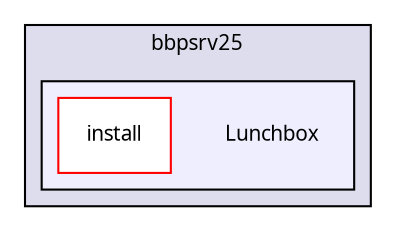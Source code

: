 digraph "Lunchbox" {
  compound=true
  node [ fontsize="10", fontname="Sans"];
  edge [ labelfontsize="10", labelfontname="Sans"];
  subgraph clusterdir_9b367c56737da576bd9e3332cb3df140 {
    graph [ bgcolor="#ddddee", pencolor="black", label="bbpsrv25" fontname="Sans", fontsize="10", URL="dir_9b367c56737da576bd9e3332cb3df140.html"]
  subgraph clusterdir_c31b3c0f2653166657bef3def22e0469 {
    graph [ bgcolor="#eeeeff", pencolor="black", label="" URL="dir_c31b3c0f2653166657bef3def22e0469.html"];
    dir_c31b3c0f2653166657bef3def22e0469 [shape=plaintext label="Lunchbox"];
    dir_6c637a7dd07dbeaa35ec14a6df0f88b0 [shape=box label="install" color="red" fillcolor="white" style="filled" URL="dir_6c637a7dd07dbeaa35ec14a6df0f88b0.html"];
  }
  }
}
